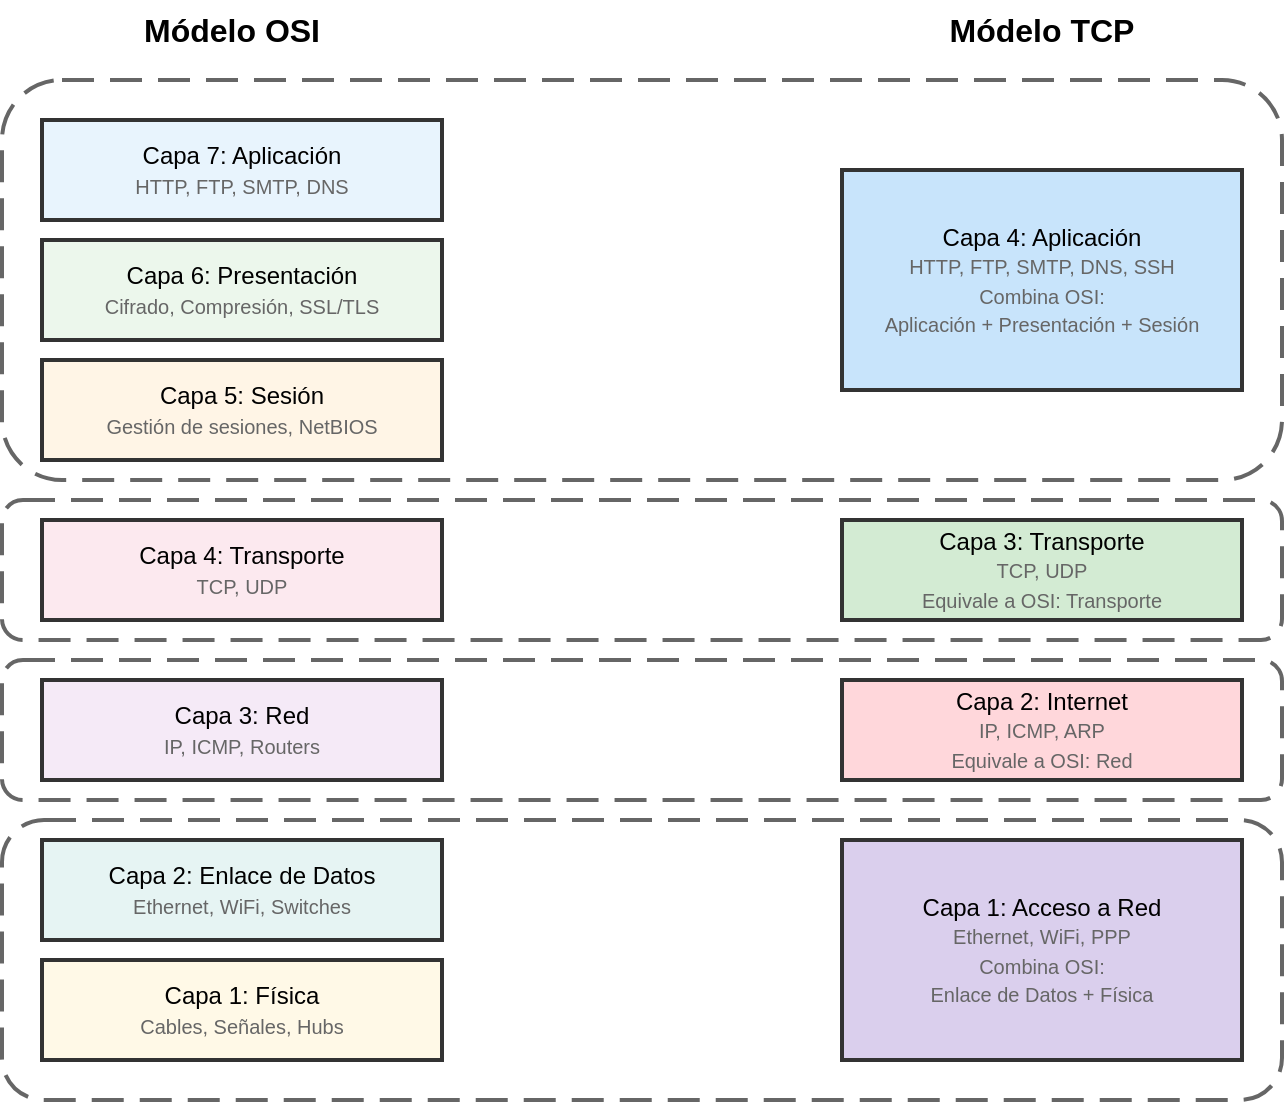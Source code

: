 <mxfile version="28.0.7">
  <diagram name="OSI-TCPIP-Comparison" id="osi-tcpip-comparison">
    <mxGraphModel dx="1200" dy="734" grid="1" gridSize="10" guides="1" tooltips="1" connect="1" arrows="1" fold="1" page="1" pageScale="1" pageWidth="827" pageHeight="1169" math="0" shadow="0">
      <root>
        <mxCell id="0" />
        <mxCell id="1" parent="0" />
        <mxCell id="group1" value="" style="rounded=1;whiteSpace=wrap;html=1;strokeColor=#666666;strokeWidth=2;fillColor=none;dashed=1;dashPattern=8 4;" parent="1" vertex="1">
          <mxGeometry x="30" y="50" width="640" height="200" as="geometry" />
        </mxCell>
        <mxCell id="group2" value="" style="rounded=1;whiteSpace=wrap;html=1;strokeColor=#666666;strokeWidth=2;fillColor=none;dashed=1;dashPattern=8 4;" parent="1" vertex="1">
          <mxGeometry x="30" y="260" width="640" height="70" as="geometry" />
        </mxCell>
        <mxCell id="group3" value="" style="rounded=1;whiteSpace=wrap;html=1;strokeColor=#666666;strokeWidth=2;fillColor=none;dashed=1;dashPattern=8 4;" parent="1" vertex="1">
          <mxGeometry x="30" y="340" width="640" height="70" as="geometry" />
        </mxCell>
        <mxCell id="group4" value="" style="rounded=1;whiteSpace=wrap;html=1;strokeColor=#666666;strokeWidth=2;fillColor=none;dashed=1;dashPattern=8 4;" parent="1" vertex="1">
          <mxGeometry x="30" y="420" width="640" height="140" as="geometry" />
        </mxCell>
        <mxCell id="osi7" value="Capa 7: Aplicación&lt;br&gt;&lt;font style=&quot;font-size: 10px; color: #666666;&quot;&gt;HTTP, FTP, SMTP, DNS&lt;/font&gt;" style="rounded=0;whiteSpace=wrap;html=1;strokeColor=#333333;strokeWidth=2;fillColor=#e3f2fd;fillOpacity=80;" parent="1" vertex="1">
          <mxGeometry x="50" y="70" width="200" height="50" as="geometry" />
        </mxCell>
        <mxCell id="osi6" value="Capa 6: Presentación&lt;br&gt;&lt;font style=&quot;font-size: 10px; color: #666666;&quot;&gt;Cifrado, Compresión, SSL/TLS&lt;/font&gt;" style="rounded=0;whiteSpace=wrap;html=1;strokeColor=#333333;strokeWidth=2;fillColor=#e8f5e8;fillOpacity=80;" parent="1" vertex="1">
          <mxGeometry x="50" y="130" width="200" height="50" as="geometry" />
        </mxCell>
        <mxCell id="osi5" value="Capa 5: Sesión&lt;br&gt;&lt;font style=&quot;font-size: 10px; color: #666666;&quot;&gt;Gestión de sesiones, NetBIOS&lt;/font&gt;" style="rounded=0;whiteSpace=wrap;html=1;strokeColor=#333333;strokeWidth=2;fillColor=#fff3e0;fillOpacity=80;" parent="1" vertex="1">
          <mxGeometry x="50" y="190" width="200" height="50" as="geometry" />
        </mxCell>
        <mxCell id="osi4" value="Capa 4: Transporte&lt;br&gt;&lt;font style=&quot;font-size: 10px; color: #666666;&quot;&gt;TCP, UDP&lt;/font&gt;" style="rounded=0;whiteSpace=wrap;html=1;strokeColor=#333333;strokeWidth=2;fillColor=#fce4ec;fillOpacity=80;" parent="1" vertex="1">
          <mxGeometry x="50" y="270" width="200" height="50" as="geometry" />
        </mxCell>
        <mxCell id="osi3" value="Capa 3: Red&lt;br&gt;&lt;font style=&quot;font-size: 10px; color: #666666;&quot;&gt;IP, ICMP, Routers&lt;/font&gt;" style="rounded=0;whiteSpace=wrap;html=1;strokeColor=#333333;strokeWidth=2;fillColor=#f3e5f5;fillOpacity=80;" parent="1" vertex="1">
          <mxGeometry x="50" y="350" width="200" height="50" as="geometry" />
        </mxCell>
        <mxCell id="osi2" value="Capa 2: Enlace de Datos&lt;br&gt;&lt;font style=&quot;font-size: 10px; color: #666666;&quot;&gt;Ethernet, WiFi, Switches&lt;/font&gt;" style="rounded=0;whiteSpace=wrap;html=1;strokeColor=#333333;strokeWidth=2;fillColor=#e0f2f1;fillOpacity=80;" parent="1" vertex="1">
          <mxGeometry x="50" y="430" width="200" height="50" as="geometry" />
        </mxCell>
        <mxCell id="osi1" value="Capa 1: Física&lt;br&gt;&lt;font style=&quot;font-size: 10px; color: #666666;&quot;&gt;Cables, Señales, Hubs&lt;/font&gt;" style="rounded=0;whiteSpace=wrap;html=1;strokeColor=#333333;strokeWidth=2;fillColor=#fff8e1;fillOpacity=80;" parent="1" vertex="1">
          <mxGeometry x="50" y="490" width="200" height="50" as="geometry" />
        </mxCell>
        <mxCell id="tcpip4" value="Capa 4: Aplicación&lt;br&gt;&lt;font style=&quot;font-size: 10px; color: #666666;&quot;&gt;HTTP, FTP, SMTP, DNS, SSH&lt;br&gt;Combina OSI:&lt;br&gt;Aplicación + Presentación + Sesión&lt;/font&gt;" style="rounded=0;whiteSpace=wrap;html=1;strokeColor=#333333;strokeWidth=2;fillColor=#bbdefb;fillOpacity=80;" parent="1" vertex="1">
          <mxGeometry x="450" y="95" width="200" height="110" as="geometry" />
        </mxCell>
        <mxCell id="tcpip3" value="Capa 3: Transporte&lt;br&gt;&lt;font style=&quot;font-size: 10px; color: #666666;&quot;&gt;TCP, UDP&lt;br&gt;Equivale a OSI: Transporte&lt;/font&gt;" style="rounded=0;whiteSpace=wrap;html=1;strokeColor=#333333;strokeWidth=2;fillColor=#c8e6c9;fillOpacity=80;" parent="1" vertex="1">
          <mxGeometry x="450" y="270" width="200" height="50" as="geometry" />
        </mxCell>
        <mxCell id="tcpip2" value="Capa 2: Internet&lt;br&gt;&lt;font style=&quot;font-size: 10px; color: #666666;&quot;&gt;IP, ICMP, ARP&lt;br&gt;Equivale a OSI: Red&lt;/font&gt;" style="rounded=0;whiteSpace=wrap;html=1;strokeColor=#333333;strokeWidth=2;fillColor=#ffcdd2;fillOpacity=80;" parent="1" vertex="1">
          <mxGeometry x="450" y="350" width="200" height="50" as="geometry" />
        </mxCell>
        <mxCell id="tcpip1" value="Capa 1: Acceso a Red&lt;br&gt;&lt;font style=&quot;font-size: 10px; color: #666666;&quot;&gt;Ethernet, WiFi, PPP&lt;br&gt;Combina OSI:&lt;br&gt;Enlace de Datos + Física&lt;/font&gt;" style="rounded=0;whiteSpace=wrap;html=1;strokeColor=#333333;strokeWidth=2;fillColor=#d1c4e9;fillOpacity=80;" parent="1" vertex="1">
          <mxGeometry x="450" y="430" width="200" height="110" as="geometry" />
        </mxCell>
        <mxCell id="Ls7TGIyY2ZP_gjh6u__L-1" value="&lt;font style=&quot;font-size: 16px;&quot;&gt;&lt;b&gt;Módelo OSI&lt;/b&gt;&lt;/font&gt;" style="text;html=1;align=center;verticalAlign=middle;whiteSpace=wrap;rounded=0;" vertex="1" parent="1">
          <mxGeometry x="40" y="10" width="210" height="30" as="geometry" />
        </mxCell>
        <mxCell id="Ls7TGIyY2ZP_gjh6u__L-2" value="&lt;font style=&quot;font-size: 16px;&quot;&gt;&lt;b&gt;Módelo TCP&lt;/b&gt;&lt;/font&gt;" style="text;html=1;align=center;verticalAlign=middle;whiteSpace=wrap;rounded=0;" vertex="1" parent="1">
          <mxGeometry x="445" y="10" width="210" height="30" as="geometry" />
        </mxCell>
      </root>
    </mxGraphModel>
  </diagram>
</mxfile>
